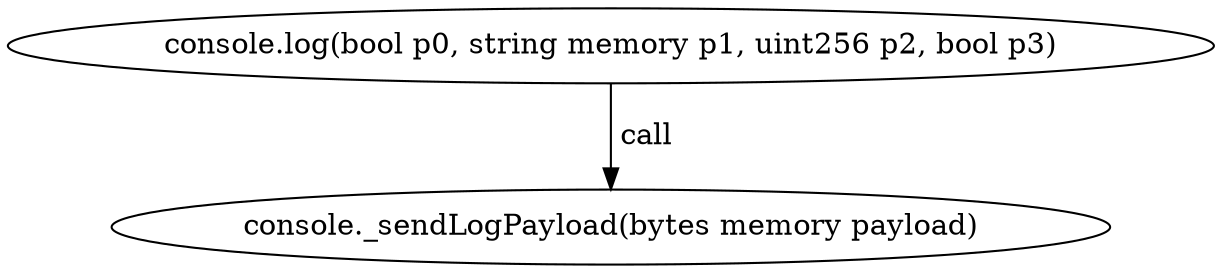 digraph "" {
	graph [bb="0,0,489.86,124.8"];
	node [label="\N"];
	"console.log(bool p0, string memory p1, uint256 p2, bool p3)"	 [height=0.5,
		pos="244.93,106.8",
		width=6.8036];
	"console._sendLogPayload(bytes memory payload)"	 [height=0.5,
		pos="244.93,18",
		width=5.7372];
	"console.log(bool p0, string memory p1, uint256 p2, bool p3)" -> "console._sendLogPayload(bytes memory payload)" [key=call,
	label=" call",
	lp="256.78,62.4",
	pos="e,244.93,36.072 244.93,88.401 244.93,76.295 244.93,60.208 244.93,46.467"];
}
digraph "" {
	graph [bb="0,0,489.86,124.8"];
	node [label="\N"];
	"console.log(bool p0, string memory p1, uint256 p2, bool p3)"	 [height=0.5,
		pos="244.93,106.8",
		width=6.8036];
	"console._sendLogPayload(bytes memory payload)"	 [height=0.5,
		pos="244.93,18",
		width=5.7372];
	"console.log(bool p0, string memory p1, uint256 p2, bool p3)" -> "console._sendLogPayload(bytes memory payload)" [key=call,
	label=" call",
	lp="256.78,62.4",
	pos="e,244.93,36.072 244.93,88.401 244.93,76.295 244.93,60.208 244.93,46.467"];
}
